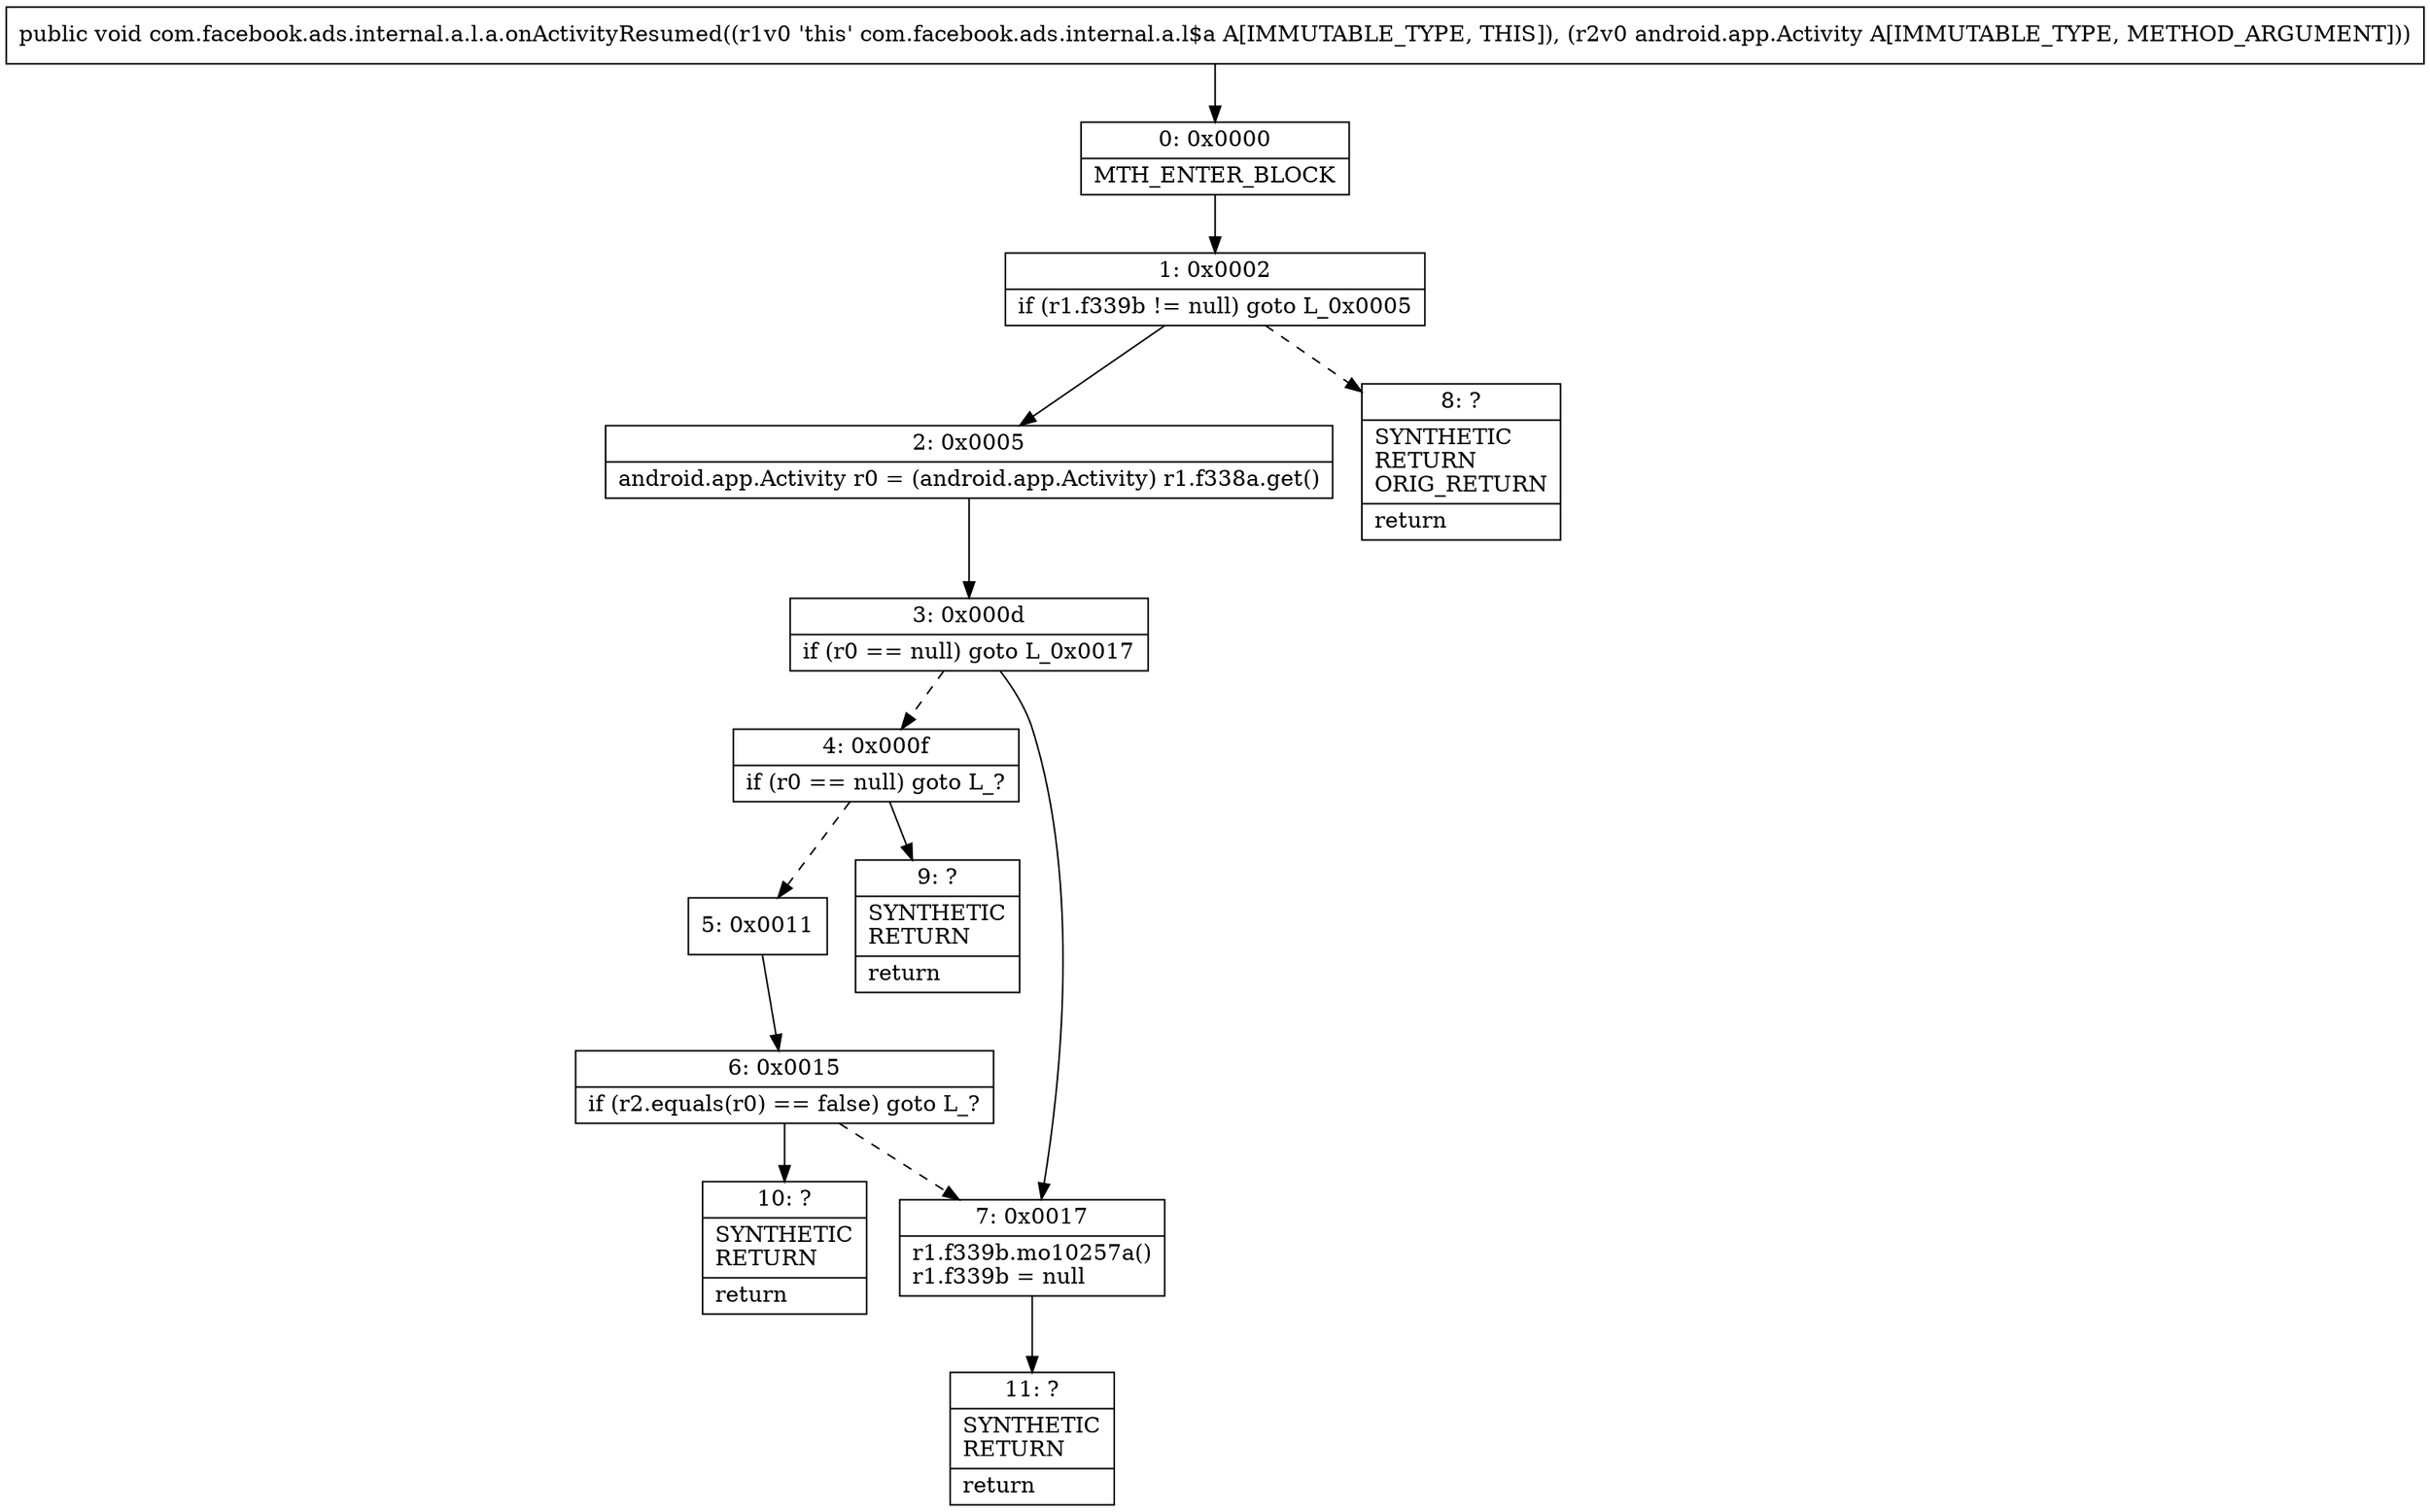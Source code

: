 digraph "CFG forcom.facebook.ads.internal.a.l.a.onActivityResumed(Landroid\/app\/Activity;)V" {
Node_0 [shape=record,label="{0\:\ 0x0000|MTH_ENTER_BLOCK\l}"];
Node_1 [shape=record,label="{1\:\ 0x0002|if (r1.f339b != null) goto L_0x0005\l}"];
Node_2 [shape=record,label="{2\:\ 0x0005|android.app.Activity r0 = (android.app.Activity) r1.f338a.get()\l}"];
Node_3 [shape=record,label="{3\:\ 0x000d|if (r0 == null) goto L_0x0017\l}"];
Node_4 [shape=record,label="{4\:\ 0x000f|if (r0 == null) goto L_?\l}"];
Node_5 [shape=record,label="{5\:\ 0x0011}"];
Node_6 [shape=record,label="{6\:\ 0x0015|if (r2.equals(r0) == false) goto L_?\l}"];
Node_7 [shape=record,label="{7\:\ 0x0017|r1.f339b.mo10257a()\lr1.f339b = null\l}"];
Node_8 [shape=record,label="{8\:\ ?|SYNTHETIC\lRETURN\lORIG_RETURN\l|return\l}"];
Node_9 [shape=record,label="{9\:\ ?|SYNTHETIC\lRETURN\l|return\l}"];
Node_10 [shape=record,label="{10\:\ ?|SYNTHETIC\lRETURN\l|return\l}"];
Node_11 [shape=record,label="{11\:\ ?|SYNTHETIC\lRETURN\l|return\l}"];
MethodNode[shape=record,label="{public void com.facebook.ads.internal.a.l.a.onActivityResumed((r1v0 'this' com.facebook.ads.internal.a.l$a A[IMMUTABLE_TYPE, THIS]), (r2v0 android.app.Activity A[IMMUTABLE_TYPE, METHOD_ARGUMENT])) }"];
MethodNode -> Node_0;
Node_0 -> Node_1;
Node_1 -> Node_2;
Node_1 -> Node_8[style=dashed];
Node_2 -> Node_3;
Node_3 -> Node_4[style=dashed];
Node_3 -> Node_7;
Node_4 -> Node_5[style=dashed];
Node_4 -> Node_9;
Node_5 -> Node_6;
Node_6 -> Node_7[style=dashed];
Node_6 -> Node_10;
Node_7 -> Node_11;
}

